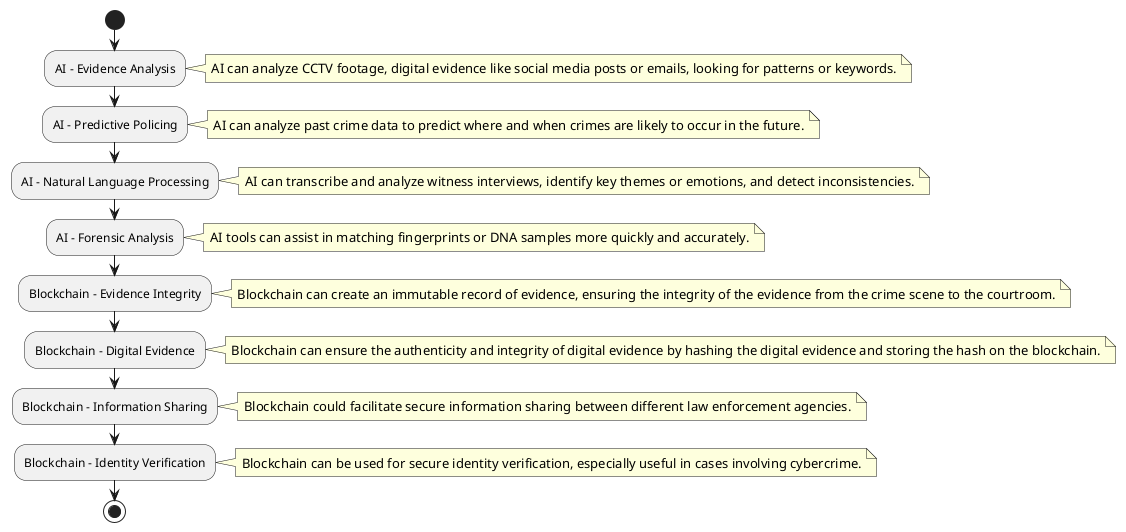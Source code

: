 @startuml
start

:AI - Evidence Analysis;
note right
AI can analyze CCTV footage, digital evidence like social media posts or emails, looking for patterns or keywords.
end note

:AI - Predictive Policing;
note right
AI can analyze past crime data to predict where and when crimes are likely to occur in the future.
end note

:AI - Natural Language Processing;
note right
AI can transcribe and analyze witness interviews, identify key themes or emotions, and detect inconsistencies.
end note

:AI - Forensic Analysis;
note right
AI tools can assist in matching fingerprints or DNA samples more quickly and accurately.
end note

:Blockchain - Evidence Integrity;
note right
Blockchain can create an immutable record of evidence, ensuring the integrity of the evidence from the crime scene to the courtroom.
end note

:Blockchain - Digital Evidence;
note right
Blockchain can ensure the authenticity and integrity of digital evidence by hashing the digital evidence and storing the hash on the blockchain.
end note

:Blockchain - Information Sharing;
note right
Blockchain could facilitate secure information sharing between different law enforcement agencies.
end note

:Blockchain - Identity Verification;
note right
Blockchain can be used for secure identity verification, especially useful in cases involving cybercrime.
end note

stop
@enduml
